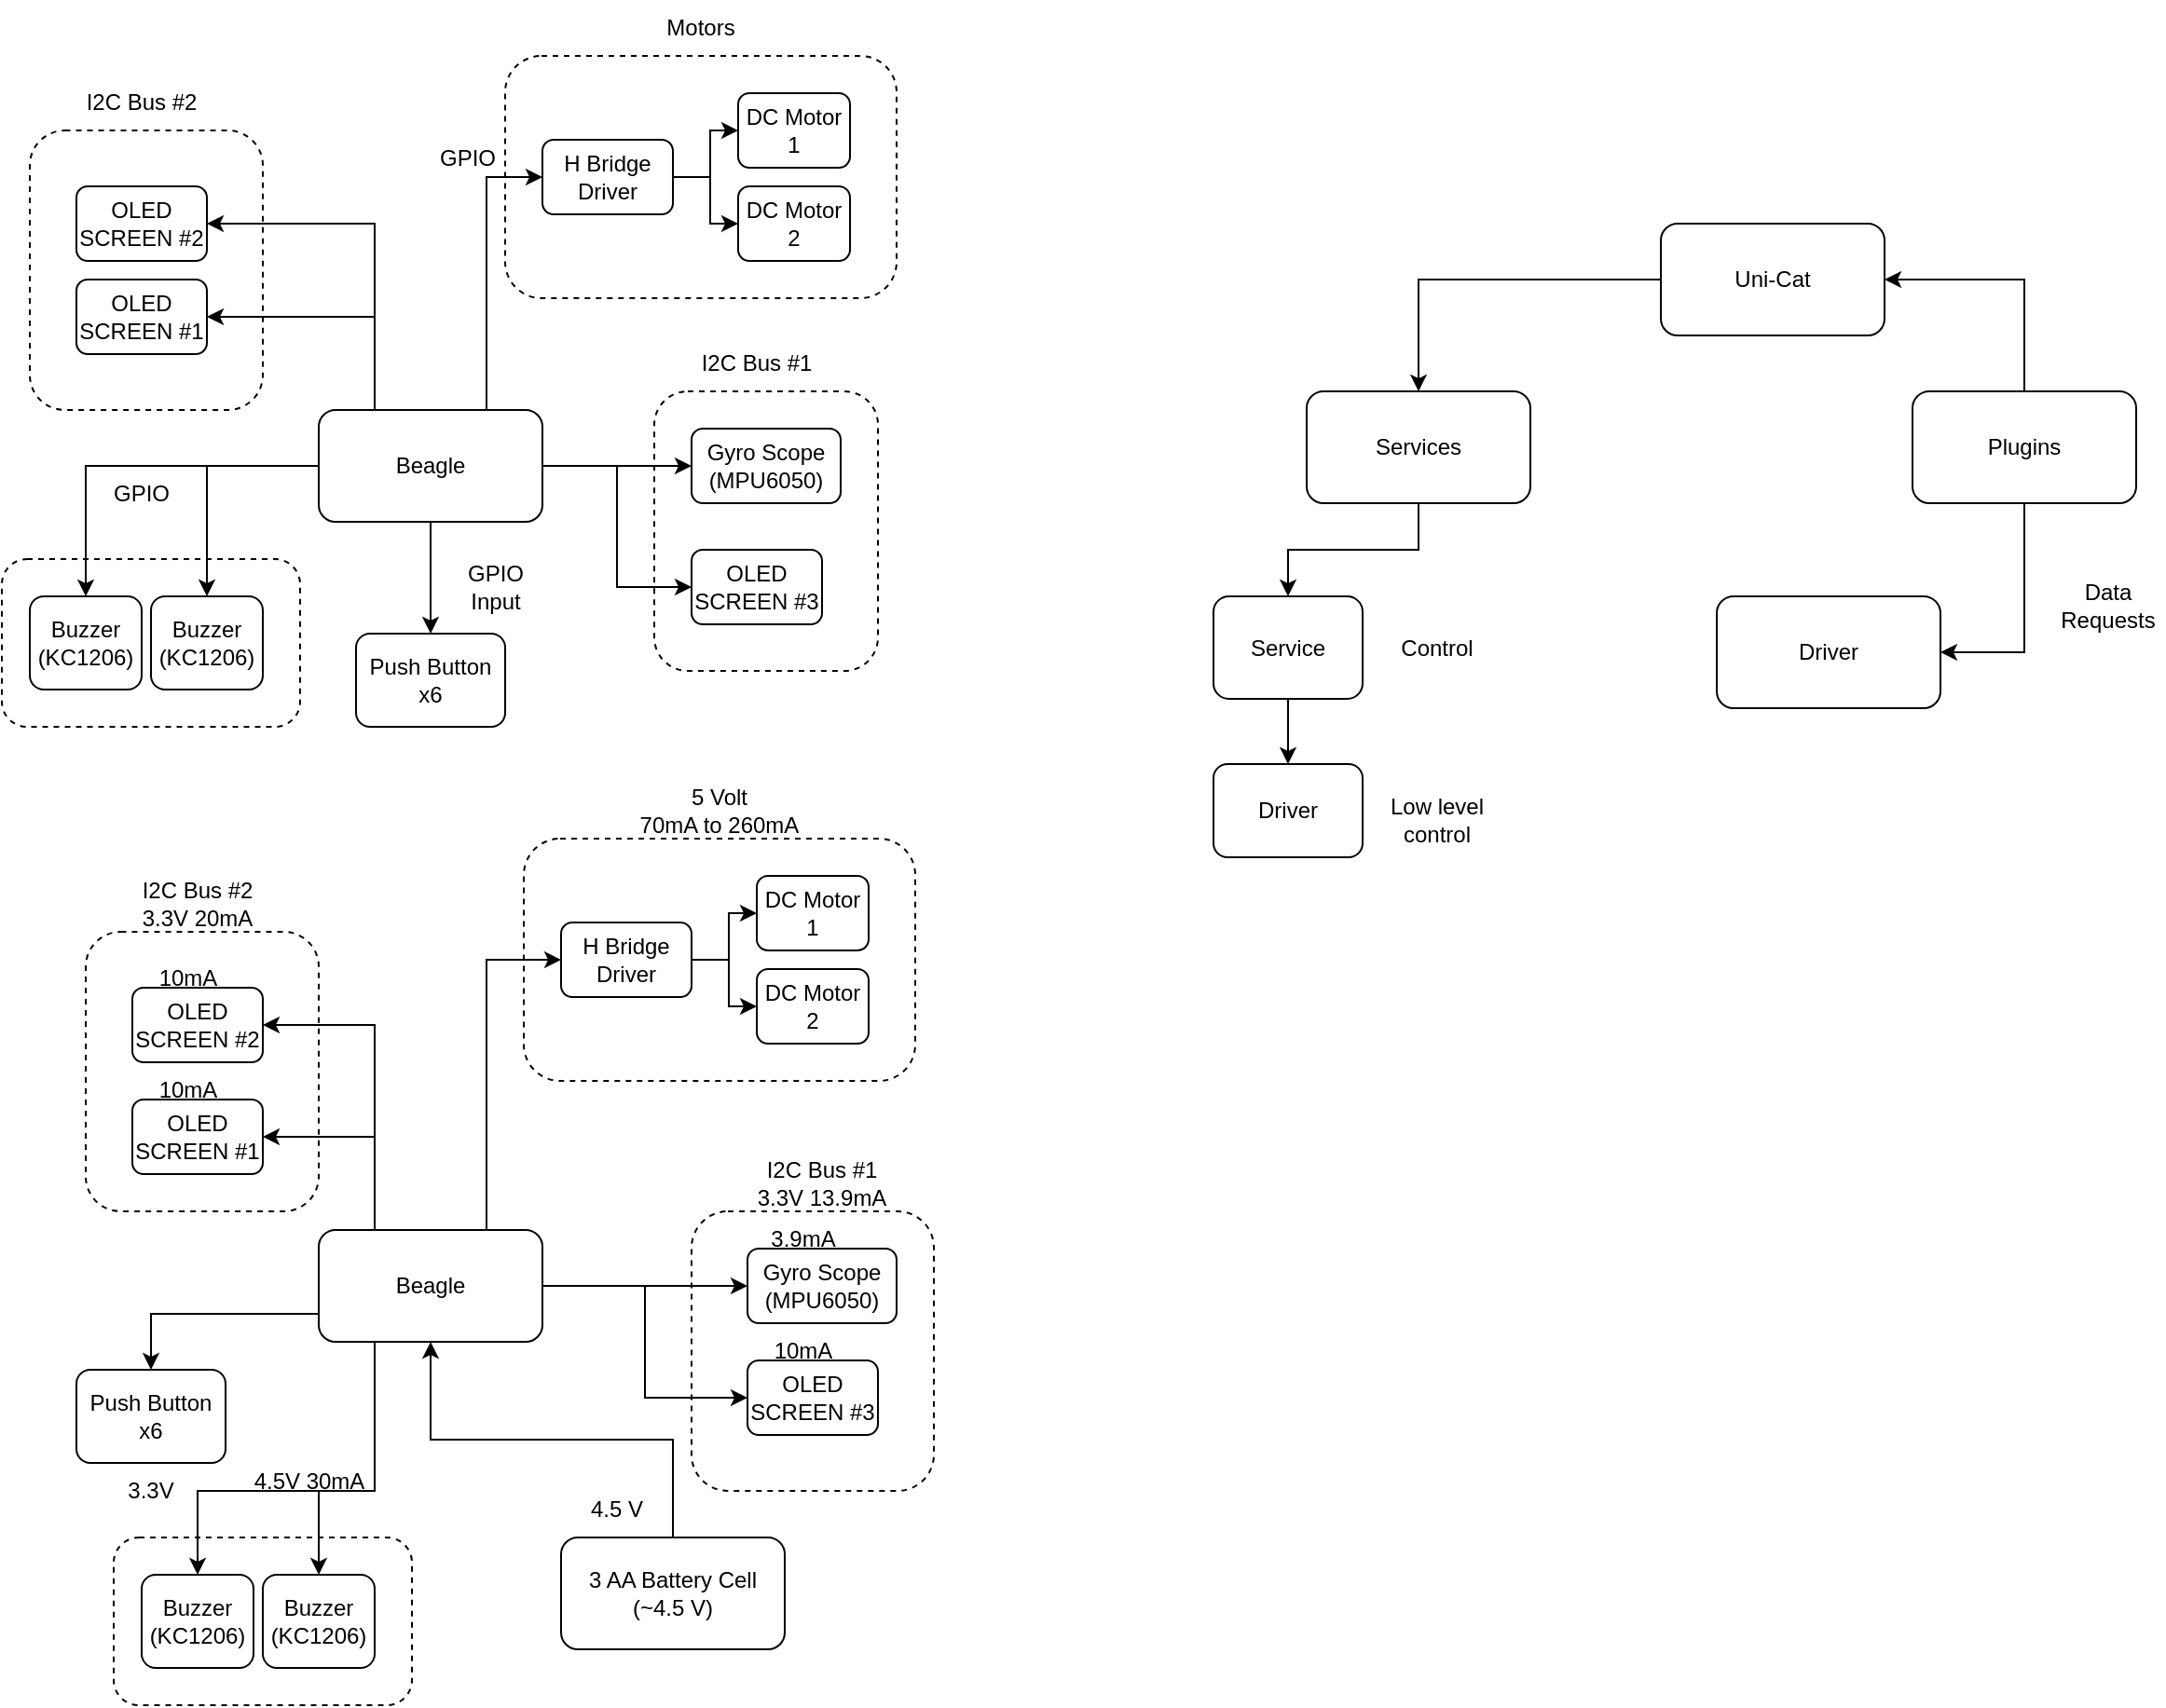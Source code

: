 <mxfile version="26.0.16">
  <diagram name="Page-1" id="yzooJyFhMbGRmJkW589Z">
    <mxGraphModel dx="1050" dy="1721" grid="1" gridSize="10" guides="1" tooltips="1" connect="1" arrows="1" fold="1" page="1" pageScale="1" pageWidth="850" pageHeight="1100" math="0" shadow="0">
      <root>
        <mxCell id="0" />
        <mxCell id="1" parent="0" />
        <mxCell id="AStizRgjIIhvbvNj2Oiw-16" value="" style="rounded=1;whiteSpace=wrap;html=1;fillColor=none;dashed=1;" parent="1" vertex="1">
          <mxGeometry x="250" y="795" width="160" height="90" as="geometry" />
        </mxCell>
        <mxCell id="SbOnOfFyA7kID5ACk3es-117" value="" style="rounded=1;whiteSpace=wrap;html=1;fillColor=none;dashed=1;" parent="1" vertex="1">
          <mxGeometry x="460" width="210" height="130" as="geometry" />
        </mxCell>
        <mxCell id="SbOnOfFyA7kID5ACk3es-105" value="" style="rounded=1;whiteSpace=wrap;html=1;fillColor=none;dashed=1;" parent="1" vertex="1">
          <mxGeometry x="235" y="470" width="125" height="150" as="geometry" />
        </mxCell>
        <mxCell id="SbOnOfFyA7kID5ACk3es-76" value="" style="rounded=1;whiteSpace=wrap;html=1;fillColor=none;dashed=1;" parent="1" vertex="1">
          <mxGeometry x="540" y="180" width="120" height="150" as="geometry" />
        </mxCell>
        <mxCell id="SbOnOfFyA7kID5ACk3es-4" style="edgeStyle=orthogonalEdgeStyle;rounded=0;orthogonalLoop=1;jettySize=auto;html=1;exitX=0.5;exitY=0;exitDx=0;exitDy=0;entryX=1;entryY=0.5;entryDx=0;entryDy=0;" parent="1" source="SbOnOfFyA7kID5ACk3es-1" target="SbOnOfFyA7kID5ACk3es-2" edge="1">
          <mxGeometry relative="1" as="geometry">
            <Array as="points">
              <mxPoint x="390" y="190" />
              <mxPoint x="390" y="140" />
            </Array>
          </mxGeometry>
        </mxCell>
        <mxCell id="SbOnOfFyA7kID5ACk3es-8" style="edgeStyle=orthogonalEdgeStyle;rounded=0;orthogonalLoop=1;jettySize=auto;html=1;exitX=0.5;exitY=0;exitDx=0;exitDy=0;entryX=1;entryY=0.5;entryDx=0;entryDy=0;" parent="1" source="SbOnOfFyA7kID5ACk3es-1" target="SbOnOfFyA7kID5ACk3es-6" edge="1">
          <mxGeometry relative="1" as="geometry">
            <Array as="points">
              <mxPoint x="390" y="190" />
              <mxPoint x="390" y="90" />
            </Array>
          </mxGeometry>
        </mxCell>
        <mxCell id="SbOnOfFyA7kID5ACk3es-19" style="edgeStyle=orthogonalEdgeStyle;rounded=0;orthogonalLoop=1;jettySize=auto;html=1;exitX=0.75;exitY=0;exitDx=0;exitDy=0;entryX=0;entryY=0.5;entryDx=0;entryDy=0;" parent="1" source="SbOnOfFyA7kID5ACk3es-1" target="SbOnOfFyA7kID5ACk3es-16" edge="1">
          <mxGeometry relative="1" as="geometry" />
        </mxCell>
        <mxCell id="SbOnOfFyA7kID5ACk3es-25" style="edgeStyle=orthogonalEdgeStyle;rounded=0;orthogonalLoop=1;jettySize=auto;html=1;exitX=0;exitY=0.5;exitDx=0;exitDy=0;entryX=0.5;entryY=0;entryDx=0;entryDy=0;" parent="1" source="SbOnOfFyA7kID5ACk3es-1" target="SbOnOfFyA7kID5ACk3es-23" edge="1">
          <mxGeometry relative="1" as="geometry" />
        </mxCell>
        <mxCell id="SbOnOfFyA7kID5ACk3es-47" style="edgeStyle=orthogonalEdgeStyle;rounded=0;orthogonalLoop=1;jettySize=auto;html=1;exitX=0.5;exitY=1;exitDx=0;exitDy=0;entryX=0.5;entryY=0;entryDx=0;entryDy=0;" parent="1" source="SbOnOfFyA7kID5ACk3es-1" target="SbOnOfFyA7kID5ACk3es-46" edge="1">
          <mxGeometry relative="1" as="geometry" />
        </mxCell>
        <mxCell id="SbOnOfFyA7kID5ACk3es-87" style="edgeStyle=orthogonalEdgeStyle;rounded=0;orthogonalLoop=1;jettySize=auto;html=1;exitX=1;exitY=0.5;exitDx=0;exitDy=0;entryX=0;entryY=0.5;entryDx=0;entryDy=0;" parent="1" source="SbOnOfFyA7kID5ACk3es-1" target="SbOnOfFyA7kID5ACk3es-27" edge="1">
          <mxGeometry relative="1" as="geometry" />
        </mxCell>
        <mxCell id="SbOnOfFyA7kID5ACk3es-88" style="edgeStyle=orthogonalEdgeStyle;rounded=0;orthogonalLoop=1;jettySize=auto;html=1;exitX=1;exitY=0.5;exitDx=0;exitDy=0;entryX=0;entryY=0.5;entryDx=0;entryDy=0;" parent="1" source="SbOnOfFyA7kID5ACk3es-1" target="SbOnOfFyA7kID5ACk3es-7" edge="1">
          <mxGeometry relative="1" as="geometry" />
        </mxCell>
        <mxCell id="AStizRgjIIhvbvNj2Oiw-12" style="edgeStyle=orthogonalEdgeStyle;rounded=0;orthogonalLoop=1;jettySize=auto;html=1;exitX=0;exitY=0.5;exitDx=0;exitDy=0;entryX=0.5;entryY=0;entryDx=0;entryDy=0;" parent="1" source="SbOnOfFyA7kID5ACk3es-1" target="AStizRgjIIhvbvNj2Oiw-11" edge="1">
          <mxGeometry relative="1" as="geometry" />
        </mxCell>
        <mxCell id="SbOnOfFyA7kID5ACk3es-1" value="Beagle" style="rounded=1;whiteSpace=wrap;html=1;" parent="1" vertex="1">
          <mxGeometry x="360" y="190" width="120" height="60" as="geometry" />
        </mxCell>
        <mxCell id="SbOnOfFyA7kID5ACk3es-2" value="OLED SCREEN #1" style="rounded=1;whiteSpace=wrap;html=1;" parent="1" vertex="1">
          <mxGeometry x="230" y="120" width="70" height="40" as="geometry" />
        </mxCell>
        <mxCell id="SbOnOfFyA7kID5ACk3es-6" value="OLED SCREEN #2" style="rounded=1;whiteSpace=wrap;html=1;" parent="1" vertex="1">
          <mxGeometry x="230" y="70" width="70" height="40" as="geometry" />
        </mxCell>
        <mxCell id="SbOnOfFyA7kID5ACk3es-7" value="OLED SCREEN #3" style="rounded=1;whiteSpace=wrap;html=1;" parent="1" vertex="1">
          <mxGeometry x="560" y="265" width="70" height="40" as="geometry" />
        </mxCell>
        <mxCell id="SbOnOfFyA7kID5ACk3es-11" value="DC Motor 1" style="rounded=1;whiteSpace=wrap;html=1;" parent="1" vertex="1">
          <mxGeometry x="585" y="20" width="60" height="40" as="geometry" />
        </mxCell>
        <mxCell id="SbOnOfFyA7kID5ACk3es-12" value="DC Motor 2" style="rounded=1;whiteSpace=wrap;html=1;" parent="1" vertex="1">
          <mxGeometry x="585" y="70" width="60" height="40" as="geometry" />
        </mxCell>
        <mxCell id="AStizRgjIIhvbvNj2Oiw-1" style="edgeStyle=orthogonalEdgeStyle;rounded=0;orthogonalLoop=1;jettySize=auto;html=1;exitX=1;exitY=0.5;exitDx=0;exitDy=0;entryX=0;entryY=0.5;entryDx=0;entryDy=0;" parent="1" source="SbOnOfFyA7kID5ACk3es-16" target="SbOnOfFyA7kID5ACk3es-12" edge="1">
          <mxGeometry relative="1" as="geometry" />
        </mxCell>
        <mxCell id="AStizRgjIIhvbvNj2Oiw-2" style="edgeStyle=orthogonalEdgeStyle;rounded=0;orthogonalLoop=1;jettySize=auto;html=1;exitX=1;exitY=0.5;exitDx=0;exitDy=0;entryX=0;entryY=0.5;entryDx=0;entryDy=0;" parent="1" source="SbOnOfFyA7kID5ACk3es-16" target="SbOnOfFyA7kID5ACk3es-11" edge="1">
          <mxGeometry relative="1" as="geometry" />
        </mxCell>
        <mxCell id="SbOnOfFyA7kID5ACk3es-16" value="H Bridge Driver" style="rounded=1;whiteSpace=wrap;html=1;" parent="1" vertex="1">
          <mxGeometry x="480" y="45" width="70" height="40" as="geometry" />
        </mxCell>
        <mxCell id="SbOnOfFyA7kID5ACk3es-21" value="GPIO" style="text;html=1;align=center;verticalAlign=middle;whiteSpace=wrap;rounded=0;" parent="1" vertex="1">
          <mxGeometry x="400" y="40" width="80" height="30" as="geometry" />
        </mxCell>
        <mxCell id="SbOnOfFyA7kID5ACk3es-23" value="Buzzer&lt;div&gt;(KC1206)&lt;/div&gt;" style="rounded=1;whiteSpace=wrap;html=1;" parent="1" vertex="1">
          <mxGeometry x="205" y="290" width="60" height="50" as="geometry" />
        </mxCell>
        <mxCell id="SbOnOfFyA7kID5ACk3es-26" value="GPIO" style="text;html=1;align=center;verticalAlign=middle;whiteSpace=wrap;rounded=0;" parent="1" vertex="1">
          <mxGeometry x="235" y="220" width="60" height="30" as="geometry" />
        </mxCell>
        <mxCell id="SbOnOfFyA7kID5ACk3es-27" value="Gyro Scope&lt;br&gt;(MPU6050)" style="rounded=1;whiteSpace=wrap;html=1;" parent="1" vertex="1">
          <mxGeometry x="560" y="200" width="80" height="40" as="geometry" />
        </mxCell>
        <mxCell id="SbOnOfFyA7kID5ACk3es-29" value="I2C Bus #1" style="text;html=1;align=center;verticalAlign=middle;whiteSpace=wrap;rounded=0;" parent="1" vertex="1">
          <mxGeometry x="560" y="150" width="70" height="30" as="geometry" />
        </mxCell>
        <mxCell id="SbOnOfFyA7kID5ACk3es-64" style="edgeStyle=orthogonalEdgeStyle;rounded=0;orthogonalLoop=1;jettySize=auto;html=1;exitX=0;exitY=0.75;exitDx=0;exitDy=0;entryX=0.5;entryY=0;entryDx=0;entryDy=0;" parent="1" source="SbOnOfFyA7kID5ACk3es-30" target="SbOnOfFyA7kID5ACk3es-63" edge="1">
          <mxGeometry relative="1" as="geometry" />
        </mxCell>
        <mxCell id="SbOnOfFyA7kID5ACk3es-85" style="edgeStyle=orthogonalEdgeStyle;rounded=0;orthogonalLoop=1;jettySize=auto;html=1;exitX=1;exitY=0.5;exitDx=0;exitDy=0;entryX=0;entryY=0.5;entryDx=0;entryDy=0;" parent="1" source="SbOnOfFyA7kID5ACk3es-30" target="SbOnOfFyA7kID5ACk3es-83" edge="1">
          <mxGeometry relative="1" as="geometry" />
        </mxCell>
        <mxCell id="SbOnOfFyA7kID5ACk3es-86" style="edgeStyle=orthogonalEdgeStyle;rounded=0;orthogonalLoop=1;jettySize=auto;html=1;exitX=1;exitY=0.5;exitDx=0;exitDy=0;entryX=0;entryY=0.5;entryDx=0;entryDy=0;" parent="1" source="SbOnOfFyA7kID5ACk3es-30" target="SbOnOfFyA7kID5ACk3es-82" edge="1">
          <mxGeometry relative="1" as="geometry" />
        </mxCell>
        <mxCell id="SbOnOfFyA7kID5ACk3es-109" style="edgeStyle=orthogonalEdgeStyle;rounded=0;orthogonalLoop=1;jettySize=auto;html=1;exitX=0.25;exitY=0;exitDx=0;exitDy=0;entryX=1;entryY=0.5;entryDx=0;entryDy=0;" parent="1" source="SbOnOfFyA7kID5ACk3es-30" target="SbOnOfFyA7kID5ACk3es-103" edge="1">
          <mxGeometry relative="1" as="geometry" />
        </mxCell>
        <mxCell id="SbOnOfFyA7kID5ACk3es-110" style="edgeStyle=orthogonalEdgeStyle;rounded=0;orthogonalLoop=1;jettySize=auto;html=1;exitX=0.25;exitY=0;exitDx=0;exitDy=0;entryX=1;entryY=0.5;entryDx=0;entryDy=0;" parent="1" source="SbOnOfFyA7kID5ACk3es-30" target="SbOnOfFyA7kID5ACk3es-104" edge="1">
          <mxGeometry relative="1" as="geometry" />
        </mxCell>
        <mxCell id="AStizRgjIIhvbvNj2Oiw-10" style="edgeStyle=orthogonalEdgeStyle;rounded=0;orthogonalLoop=1;jettySize=auto;html=1;exitX=0.75;exitY=0;exitDx=0;exitDy=0;entryX=0;entryY=0.5;entryDx=0;entryDy=0;" parent="1" source="SbOnOfFyA7kID5ACk3es-30" target="AStizRgjIIhvbvNj2Oiw-8" edge="1">
          <mxGeometry relative="1" as="geometry" />
        </mxCell>
        <mxCell id="AStizRgjIIhvbvNj2Oiw-18" style="edgeStyle=orthogonalEdgeStyle;rounded=0;orthogonalLoop=1;jettySize=auto;html=1;exitX=0.25;exitY=1;exitDx=0;exitDy=0;entryX=0.5;entryY=0;entryDx=0;entryDy=0;" parent="1" source="SbOnOfFyA7kID5ACk3es-30" target="AStizRgjIIhvbvNj2Oiw-15" edge="1">
          <mxGeometry relative="1" as="geometry">
            <Array as="points">
              <mxPoint x="390" y="770" />
              <mxPoint x="360" y="770" />
            </Array>
          </mxGeometry>
        </mxCell>
        <mxCell id="AStizRgjIIhvbvNj2Oiw-19" style="edgeStyle=orthogonalEdgeStyle;rounded=0;orthogonalLoop=1;jettySize=auto;html=1;exitX=0.25;exitY=1;exitDx=0;exitDy=0;entryX=0.5;entryY=0;entryDx=0;entryDy=0;" parent="1" source="SbOnOfFyA7kID5ACk3es-30" target="AStizRgjIIhvbvNj2Oiw-14" edge="1">
          <mxGeometry relative="1" as="geometry">
            <Array as="points">
              <mxPoint x="390" y="770" />
              <mxPoint x="295" y="770" />
            </Array>
          </mxGeometry>
        </mxCell>
        <mxCell id="SbOnOfFyA7kID5ACk3es-30" value="Beagle" style="rounded=1;whiteSpace=wrap;html=1;" parent="1" vertex="1">
          <mxGeometry x="360" y="630" width="120" height="60" as="geometry" />
        </mxCell>
        <mxCell id="SbOnOfFyA7kID5ACk3es-35" style="edgeStyle=orthogonalEdgeStyle;rounded=0;orthogonalLoop=1;jettySize=auto;html=1;exitX=0.5;exitY=0;exitDx=0;exitDy=0;entryX=0.5;entryY=1;entryDx=0;entryDy=0;" parent="1" source="SbOnOfFyA7kID5ACk3es-31" target="SbOnOfFyA7kID5ACk3es-30" edge="1">
          <mxGeometry relative="1" as="geometry" />
        </mxCell>
        <mxCell id="SbOnOfFyA7kID5ACk3es-31" value="3 AA Battery Cell&lt;br&gt;(~4.5 V)" style="rounded=1;whiteSpace=wrap;html=1;" parent="1" vertex="1">
          <mxGeometry x="490" y="795" width="120" height="60" as="geometry" />
        </mxCell>
        <mxCell id="SbOnOfFyA7kID5ACk3es-34" value="4.5V 30mA" style="text;html=1;align=center;verticalAlign=middle;whiteSpace=wrap;rounded=0;" parent="1" vertex="1">
          <mxGeometry x="310" y="750" width="90" height="30" as="geometry" />
        </mxCell>
        <mxCell id="SbOnOfFyA7kID5ACk3es-36" value="4.5 V" style="text;html=1;align=center;verticalAlign=middle;whiteSpace=wrap;rounded=0;" parent="1" vertex="1">
          <mxGeometry x="490" y="765" width="60" height="30" as="geometry" />
        </mxCell>
        <mxCell id="SbOnOfFyA7kID5ACk3es-46" value="Push Button x6" style="rounded=1;whiteSpace=wrap;html=1;" parent="1" vertex="1">
          <mxGeometry x="380" y="310" width="80" height="50" as="geometry" />
        </mxCell>
        <mxCell id="SbOnOfFyA7kID5ACk3es-48" value="GPIO Input" style="text;html=1;align=center;verticalAlign=middle;whiteSpace=wrap;rounded=0;" parent="1" vertex="1">
          <mxGeometry x="425" y="270" width="60" height="30" as="geometry" />
        </mxCell>
        <mxCell id="SbOnOfFyA7kID5ACk3es-59" value="5 Volt&lt;div&gt;70mA to 260mA&lt;/div&gt;" style="text;html=1;align=center;verticalAlign=middle;whiteSpace=wrap;rounded=0;" parent="1" vertex="1">
          <mxGeometry x="530" y="390" width="90" height="30" as="geometry" />
        </mxCell>
        <mxCell id="SbOnOfFyA7kID5ACk3es-63" value="Push Button x6" style="rounded=1;whiteSpace=wrap;html=1;" parent="1" vertex="1">
          <mxGeometry x="230" y="705" width="80" height="50" as="geometry" />
        </mxCell>
        <mxCell id="SbOnOfFyA7kID5ACk3es-65" value="3.3V" style="text;html=1;align=center;verticalAlign=middle;whiteSpace=wrap;rounded=0;" parent="1" vertex="1">
          <mxGeometry x="240" y="755" width="60" height="30" as="geometry" />
        </mxCell>
        <mxCell id="SbOnOfFyA7kID5ACk3es-79" value="" style="rounded=1;whiteSpace=wrap;html=1;fillColor=none;dashed=1;" parent="1" vertex="1">
          <mxGeometry x="205" y="40" width="125" height="150" as="geometry" />
        </mxCell>
        <mxCell id="SbOnOfFyA7kID5ACk3es-80" value="I2C Bus #2" style="text;html=1;align=center;verticalAlign=middle;whiteSpace=wrap;rounded=0;" parent="1" vertex="1">
          <mxGeometry x="230" y="10" width="70" height="30" as="geometry" />
        </mxCell>
        <mxCell id="SbOnOfFyA7kID5ACk3es-81" value="" style="rounded=1;whiteSpace=wrap;html=1;fillColor=none;dashed=1;" parent="1" vertex="1">
          <mxGeometry x="560" y="620" width="130" height="150" as="geometry" />
        </mxCell>
        <mxCell id="SbOnOfFyA7kID5ACk3es-82" value="OLED SCREEN #3" style="rounded=1;whiteSpace=wrap;html=1;" parent="1" vertex="1">
          <mxGeometry x="590" y="700" width="70" height="40" as="geometry" />
        </mxCell>
        <mxCell id="SbOnOfFyA7kID5ACk3es-83" value="Gyro Scope&lt;br&gt;(MPU6050)" style="rounded=1;whiteSpace=wrap;html=1;" parent="1" vertex="1">
          <mxGeometry x="590" y="640" width="80" height="40" as="geometry" />
        </mxCell>
        <mxCell id="SbOnOfFyA7kID5ACk3es-84" value="I2C Bus #1 3.3V 13.9mA" style="text;html=1;align=center;verticalAlign=middle;whiteSpace=wrap;rounded=0;" parent="1" vertex="1">
          <mxGeometry x="590" y="590" width="80" height="30" as="geometry" />
        </mxCell>
        <mxCell id="SbOnOfFyA7kID5ACk3es-103" value="OLED SCREEN #1" style="rounded=1;whiteSpace=wrap;html=1;" parent="1" vertex="1">
          <mxGeometry x="260" y="560" width="70" height="40" as="geometry" />
        </mxCell>
        <mxCell id="SbOnOfFyA7kID5ACk3es-104" value="OLED SCREEN #2" style="rounded=1;whiteSpace=wrap;html=1;" parent="1" vertex="1">
          <mxGeometry x="260" y="500" width="70" height="40" as="geometry" />
        </mxCell>
        <mxCell id="SbOnOfFyA7kID5ACk3es-106" value="I2C Bus #2 3.3V 20mA" style="text;html=1;align=center;verticalAlign=middle;whiteSpace=wrap;rounded=0;" parent="1" vertex="1">
          <mxGeometry x="260" y="440" width="70" height="30" as="geometry" />
        </mxCell>
        <mxCell id="SbOnOfFyA7kID5ACk3es-112" value="10mA" style="text;html=1;align=center;verticalAlign=middle;whiteSpace=wrap;rounded=0;" parent="1" vertex="1">
          <mxGeometry x="260" y="480" width="60" height="30" as="geometry" />
        </mxCell>
        <mxCell id="SbOnOfFyA7kID5ACk3es-113" value="10mA" style="text;html=1;align=center;verticalAlign=middle;whiteSpace=wrap;rounded=0;" parent="1" vertex="1">
          <mxGeometry x="260" y="540" width="60" height="30" as="geometry" />
        </mxCell>
        <mxCell id="SbOnOfFyA7kID5ACk3es-114" value="10mA" style="text;html=1;align=center;verticalAlign=middle;whiteSpace=wrap;rounded=0;" parent="1" vertex="1">
          <mxGeometry x="590" y="680" width="60" height="30" as="geometry" />
        </mxCell>
        <mxCell id="SbOnOfFyA7kID5ACk3es-115" value="3.9mA" style="text;html=1;align=center;verticalAlign=middle;whiteSpace=wrap;rounded=0;" parent="1" vertex="1">
          <mxGeometry x="590" y="620" width="60" height="30" as="geometry" />
        </mxCell>
        <mxCell id="SbOnOfFyA7kID5ACk3es-118" value="Motors" style="text;html=1;align=center;verticalAlign=middle;whiteSpace=wrap;rounded=0;" parent="1" vertex="1">
          <mxGeometry x="525" y="-30" width="80" height="30" as="geometry" />
        </mxCell>
        <mxCell id="AStizRgjIIhvbvNj2Oiw-3" value="" style="rounded=1;whiteSpace=wrap;html=1;fillColor=none;dashed=1;" parent="1" vertex="1">
          <mxGeometry x="470" y="420" width="210" height="130" as="geometry" />
        </mxCell>
        <mxCell id="AStizRgjIIhvbvNj2Oiw-4" value="DC Motor 1" style="rounded=1;whiteSpace=wrap;html=1;" parent="1" vertex="1">
          <mxGeometry x="595" y="440" width="60" height="40" as="geometry" />
        </mxCell>
        <mxCell id="AStizRgjIIhvbvNj2Oiw-5" value="DC Motor 2" style="rounded=1;whiteSpace=wrap;html=1;" parent="1" vertex="1">
          <mxGeometry x="595" y="490" width="60" height="40" as="geometry" />
        </mxCell>
        <mxCell id="AStizRgjIIhvbvNj2Oiw-6" style="edgeStyle=orthogonalEdgeStyle;rounded=0;orthogonalLoop=1;jettySize=auto;html=1;exitX=1;exitY=0.5;exitDx=0;exitDy=0;entryX=0;entryY=0.5;entryDx=0;entryDy=0;" parent="1" source="AStizRgjIIhvbvNj2Oiw-8" target="AStizRgjIIhvbvNj2Oiw-5" edge="1">
          <mxGeometry relative="1" as="geometry" />
        </mxCell>
        <mxCell id="AStizRgjIIhvbvNj2Oiw-7" style="edgeStyle=orthogonalEdgeStyle;rounded=0;orthogonalLoop=1;jettySize=auto;html=1;exitX=1;exitY=0.5;exitDx=0;exitDy=0;entryX=0;entryY=0.5;entryDx=0;entryDy=0;" parent="1" source="AStizRgjIIhvbvNj2Oiw-8" target="AStizRgjIIhvbvNj2Oiw-4" edge="1">
          <mxGeometry relative="1" as="geometry" />
        </mxCell>
        <mxCell id="AStizRgjIIhvbvNj2Oiw-8" value="H Bridge Driver" style="rounded=1;whiteSpace=wrap;html=1;" parent="1" vertex="1">
          <mxGeometry x="490" y="465" width="70" height="40" as="geometry" />
        </mxCell>
        <mxCell id="AStizRgjIIhvbvNj2Oiw-11" value="Buzzer&lt;div&gt;(KC1206)&lt;/div&gt;" style="rounded=1;whiteSpace=wrap;html=1;" parent="1" vertex="1">
          <mxGeometry x="270" y="290" width="60" height="50" as="geometry" />
        </mxCell>
        <mxCell id="AStizRgjIIhvbvNj2Oiw-13" value="" style="rounded=1;whiteSpace=wrap;html=1;fillColor=none;dashed=1;" parent="1" vertex="1">
          <mxGeometry x="190" y="270" width="160" height="90" as="geometry" />
        </mxCell>
        <mxCell id="AStizRgjIIhvbvNj2Oiw-14" value="Buzzer&lt;div&gt;(KC1206)&lt;/div&gt;" style="rounded=1;whiteSpace=wrap;html=1;" parent="1" vertex="1">
          <mxGeometry x="265" y="815" width="60" height="50" as="geometry" />
        </mxCell>
        <mxCell id="AStizRgjIIhvbvNj2Oiw-15" value="Buzzer&lt;div&gt;(KC1206)&lt;/div&gt;" style="rounded=1;whiteSpace=wrap;html=1;" parent="1" vertex="1">
          <mxGeometry x="330" y="815" width="60" height="50" as="geometry" />
        </mxCell>
        <mxCell id="gslPH5g92RQ_Tg9tqRiB-9" style="edgeStyle=orthogonalEdgeStyle;rounded=0;orthogonalLoop=1;jettySize=auto;html=1;exitX=0;exitY=0.5;exitDx=0;exitDy=0;entryX=0.5;entryY=0;entryDx=0;entryDy=0;" edge="1" parent="1" source="gslPH5g92RQ_Tg9tqRiB-1" target="gslPH5g92RQ_Tg9tqRiB-2">
          <mxGeometry relative="1" as="geometry" />
        </mxCell>
        <mxCell id="gslPH5g92RQ_Tg9tqRiB-1" value="Uni-Cat" style="rounded=1;whiteSpace=wrap;html=1;" vertex="1" parent="1">
          <mxGeometry x="1080" y="90" width="120" height="60" as="geometry" />
        </mxCell>
        <mxCell id="gslPH5g92RQ_Tg9tqRiB-10" style="edgeStyle=orthogonalEdgeStyle;rounded=0;orthogonalLoop=1;jettySize=auto;html=1;exitX=0.5;exitY=1;exitDx=0;exitDy=0;entryX=0.5;entryY=0;entryDx=0;entryDy=0;" edge="1" parent="1" source="gslPH5g92RQ_Tg9tqRiB-2" target="gslPH5g92RQ_Tg9tqRiB-4">
          <mxGeometry relative="1" as="geometry" />
        </mxCell>
        <mxCell id="gslPH5g92RQ_Tg9tqRiB-2" value="Services" style="rounded=1;whiteSpace=wrap;html=1;" vertex="1" parent="1">
          <mxGeometry x="890" y="180" width="120" height="60" as="geometry" />
        </mxCell>
        <mxCell id="gslPH5g92RQ_Tg9tqRiB-8" style="edgeStyle=orthogonalEdgeStyle;rounded=0;orthogonalLoop=1;jettySize=auto;html=1;exitX=0.5;exitY=0;exitDx=0;exitDy=0;entryX=1;entryY=0.5;entryDx=0;entryDy=0;" edge="1" parent="1" source="gslPH5g92RQ_Tg9tqRiB-3" target="gslPH5g92RQ_Tg9tqRiB-1">
          <mxGeometry relative="1" as="geometry" />
        </mxCell>
        <mxCell id="gslPH5g92RQ_Tg9tqRiB-22" style="edgeStyle=orthogonalEdgeStyle;rounded=0;orthogonalLoop=1;jettySize=auto;html=1;exitX=0.5;exitY=1;exitDx=0;exitDy=0;entryX=1;entryY=0.5;entryDx=0;entryDy=0;" edge="1" parent="1" source="gslPH5g92RQ_Tg9tqRiB-3" target="gslPH5g92RQ_Tg9tqRiB-16">
          <mxGeometry relative="1" as="geometry" />
        </mxCell>
        <mxCell id="gslPH5g92RQ_Tg9tqRiB-3" value="Plugins" style="rounded=1;whiteSpace=wrap;html=1;" vertex="1" parent="1">
          <mxGeometry x="1215" y="180" width="120" height="60" as="geometry" />
        </mxCell>
        <mxCell id="gslPH5g92RQ_Tg9tqRiB-23" style="edgeStyle=orthogonalEdgeStyle;rounded=0;orthogonalLoop=1;jettySize=auto;html=1;exitX=0.5;exitY=1;exitDx=0;exitDy=0;entryX=0.5;entryY=0;entryDx=0;entryDy=0;" edge="1" parent="1" source="gslPH5g92RQ_Tg9tqRiB-4" target="gslPH5g92RQ_Tg9tqRiB-5">
          <mxGeometry relative="1" as="geometry" />
        </mxCell>
        <mxCell id="gslPH5g92RQ_Tg9tqRiB-4" value="Service" style="rounded=1;whiteSpace=wrap;html=1;" vertex="1" parent="1">
          <mxGeometry x="840" y="290" width="80" height="55" as="geometry" />
        </mxCell>
        <mxCell id="gslPH5g92RQ_Tg9tqRiB-5" value="Driver" style="rounded=1;whiteSpace=wrap;html=1;" vertex="1" parent="1">
          <mxGeometry x="840" y="380" width="80" height="50" as="geometry" />
        </mxCell>
        <mxCell id="gslPH5g92RQ_Tg9tqRiB-15" value="Low level control" style="text;html=1;align=center;verticalAlign=middle;whiteSpace=wrap;rounded=0;" vertex="1" parent="1">
          <mxGeometry x="930" y="395" width="60" height="30" as="geometry" />
        </mxCell>
        <mxCell id="gslPH5g92RQ_Tg9tqRiB-16" value="Driver" style="rounded=1;whiteSpace=wrap;html=1;" vertex="1" parent="1">
          <mxGeometry x="1110" y="290" width="120" height="60" as="geometry" />
        </mxCell>
        <mxCell id="gslPH5g92RQ_Tg9tqRiB-20" value="Control" style="text;html=1;align=center;verticalAlign=middle;whiteSpace=wrap;rounded=0;" vertex="1" parent="1">
          <mxGeometry x="930" y="297.5" width="60" height="40" as="geometry" />
        </mxCell>
        <mxCell id="gslPH5g92RQ_Tg9tqRiB-21" value="Data Requests" style="text;html=1;align=center;verticalAlign=middle;whiteSpace=wrap;rounded=0;" vertex="1" parent="1">
          <mxGeometry x="1290" y="280" width="60" height="30" as="geometry" />
        </mxCell>
      </root>
    </mxGraphModel>
  </diagram>
</mxfile>
